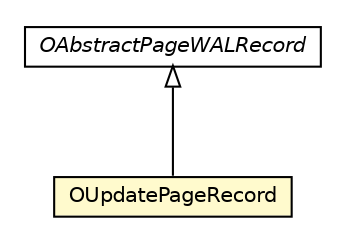 #!/usr/local/bin/dot
#
# Class diagram 
# Generated by UMLGraph version R5_6-24-gf6e263 (http://www.umlgraph.org/)
#

digraph G {
	edge [fontname="Helvetica",fontsize=10,labelfontname="Helvetica",labelfontsize=10];
	node [fontname="Helvetica",fontsize=10,shape=plaintext];
	nodesep=0.25;
	ranksep=0.5;
	// com.orientechnologies.orient.core.storage.impl.local.paginated.wal.OAbstractPageWALRecord
	c4313331 [label=<<table title="com.orientechnologies.orient.core.storage.impl.local.paginated.wal.OAbstractPageWALRecord" border="0" cellborder="1" cellspacing="0" cellpadding="2" port="p" href="./OAbstractPageWALRecord.html">
		<tr><td><table border="0" cellspacing="0" cellpadding="1">
<tr><td align="center" balign="center"><font face="Helvetica-Oblique"> OAbstractPageWALRecord </font></td></tr>
		</table></td></tr>
		</table>>, URL="./OAbstractPageWALRecord.html", fontname="Helvetica", fontcolor="black", fontsize=10.0];
	// com.orientechnologies.orient.core.storage.impl.local.paginated.wal.OUpdatePageRecord
	c4313339 [label=<<table title="com.orientechnologies.orient.core.storage.impl.local.paginated.wal.OUpdatePageRecord" border="0" cellborder="1" cellspacing="0" cellpadding="2" port="p" bgcolor="lemonChiffon" href="./OUpdatePageRecord.html">
		<tr><td><table border="0" cellspacing="0" cellpadding="1">
<tr><td align="center" balign="center"> OUpdatePageRecord </td></tr>
		</table></td></tr>
		</table>>, URL="./OUpdatePageRecord.html", fontname="Helvetica", fontcolor="black", fontsize=10.0];
	//com.orientechnologies.orient.core.storage.impl.local.paginated.wal.OUpdatePageRecord extends com.orientechnologies.orient.core.storage.impl.local.paginated.wal.OAbstractPageWALRecord
	c4313331:p -> c4313339:p [dir=back,arrowtail=empty];
}

